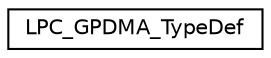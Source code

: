 digraph "Graphical Class Hierarchy"
{
  edge [fontname="Helvetica",fontsize="10",labelfontname="Helvetica",labelfontsize="10"];
  node [fontname="Helvetica",fontsize="10",shape=record];
  rankdir="LR";
  Node1 [label="LPC_GPDMA_TypeDef",height=0.2,width=0.4,color="black", fillcolor="white", style="filled",URL="$da/da0/structLPC__GPDMA__TypeDef.html"];
}
